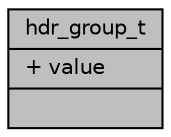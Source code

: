 digraph "hdr_group_t"
{
 // INTERACTIVE_SVG=YES
 // LATEX_PDF_SIZE
  bgcolor="transparent";
  edge [fontname="Helvetica",fontsize="10",labelfontname="Helvetica",labelfontsize="10"];
  node [fontname="Helvetica",fontsize="10",shape=record];
  Node1 [label="{hdr_group_t\n|+ value\l|}",height=0.2,width=0.4,color="black", fillcolor="grey75", style="filled", fontcolor="black",tooltip="Description of group information of HDR mode."];
}
